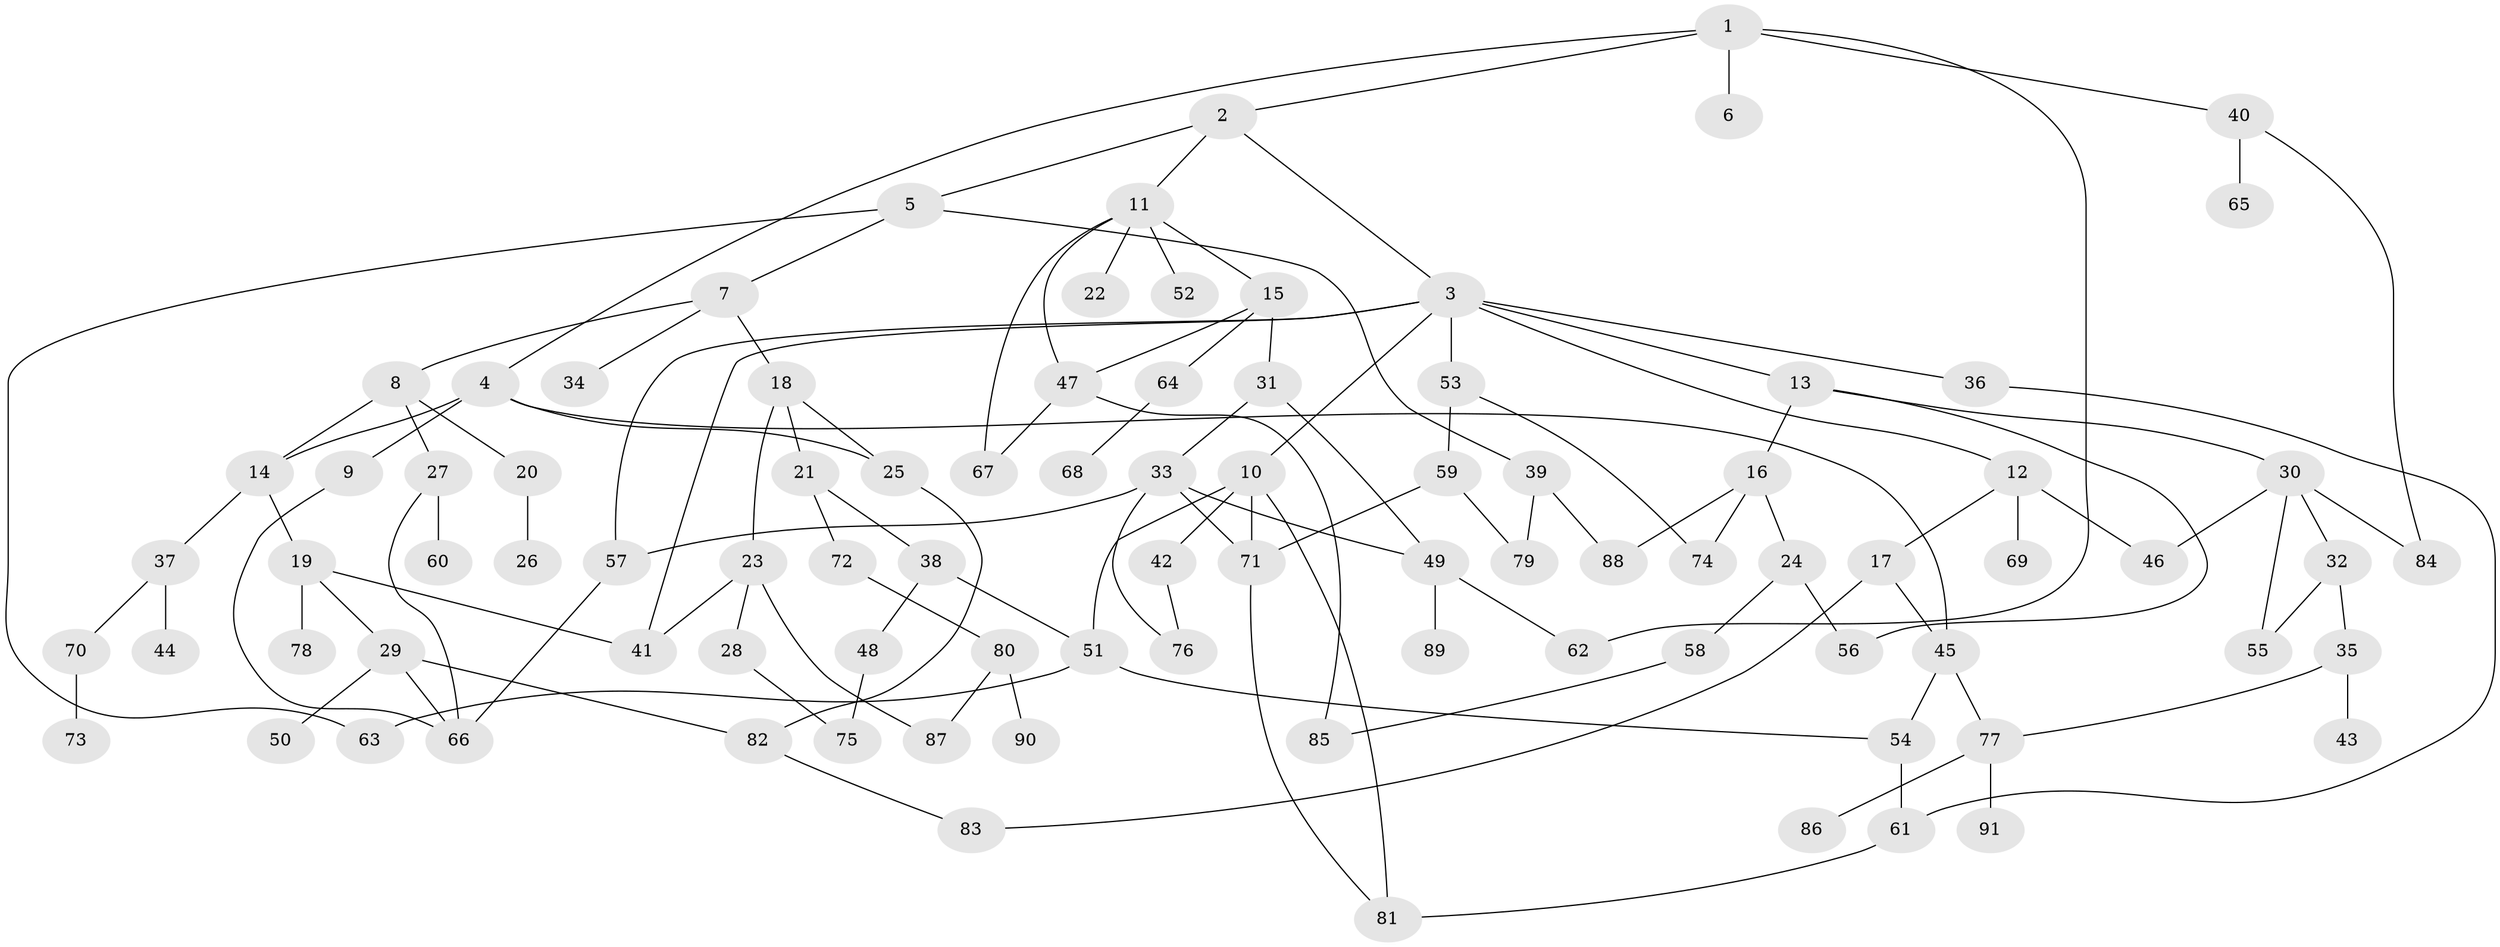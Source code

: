 // Generated by graph-tools (version 1.1) at 2025/42/03/09/25 04:42:08]
// undirected, 91 vertices, 125 edges
graph export_dot {
graph [start="1"]
  node [color=gray90,style=filled];
  1;
  2;
  3;
  4;
  5;
  6;
  7;
  8;
  9;
  10;
  11;
  12;
  13;
  14;
  15;
  16;
  17;
  18;
  19;
  20;
  21;
  22;
  23;
  24;
  25;
  26;
  27;
  28;
  29;
  30;
  31;
  32;
  33;
  34;
  35;
  36;
  37;
  38;
  39;
  40;
  41;
  42;
  43;
  44;
  45;
  46;
  47;
  48;
  49;
  50;
  51;
  52;
  53;
  54;
  55;
  56;
  57;
  58;
  59;
  60;
  61;
  62;
  63;
  64;
  65;
  66;
  67;
  68;
  69;
  70;
  71;
  72;
  73;
  74;
  75;
  76;
  77;
  78;
  79;
  80;
  81;
  82;
  83;
  84;
  85;
  86;
  87;
  88;
  89;
  90;
  91;
  1 -- 2;
  1 -- 4;
  1 -- 6;
  1 -- 40;
  1 -- 62;
  2 -- 3;
  2 -- 5;
  2 -- 11;
  3 -- 10;
  3 -- 12;
  3 -- 13;
  3 -- 36;
  3 -- 53;
  3 -- 57;
  3 -- 41;
  4 -- 9;
  4 -- 25;
  4 -- 45;
  4 -- 14;
  5 -- 7;
  5 -- 39;
  5 -- 63;
  7 -- 8;
  7 -- 18;
  7 -- 34;
  8 -- 14;
  8 -- 20;
  8 -- 27;
  9 -- 66;
  10 -- 42;
  10 -- 81;
  10 -- 71;
  10 -- 51;
  11 -- 15;
  11 -- 22;
  11 -- 52;
  11 -- 67;
  11 -- 47;
  12 -- 17;
  12 -- 46;
  12 -- 69;
  13 -- 16;
  13 -- 30;
  13 -- 56;
  14 -- 19;
  14 -- 37;
  15 -- 31;
  15 -- 47;
  15 -- 64;
  16 -- 24;
  16 -- 74;
  16 -- 88;
  17 -- 83;
  17 -- 45;
  18 -- 21;
  18 -- 23;
  18 -- 25;
  19 -- 29;
  19 -- 41;
  19 -- 78;
  20 -- 26;
  21 -- 38;
  21 -- 72;
  23 -- 28;
  23 -- 41;
  23 -- 87;
  24 -- 58;
  24 -- 56;
  25 -- 82;
  27 -- 60;
  27 -- 66;
  28 -- 75;
  29 -- 50;
  29 -- 82;
  29 -- 66;
  30 -- 32;
  30 -- 46;
  30 -- 84;
  30 -- 55;
  31 -- 33;
  31 -- 49;
  32 -- 35;
  32 -- 55;
  33 -- 71;
  33 -- 76;
  33 -- 57;
  33 -- 49;
  35 -- 43;
  35 -- 77;
  36 -- 61;
  37 -- 44;
  37 -- 70;
  38 -- 48;
  38 -- 51;
  39 -- 88;
  39 -- 79;
  40 -- 65;
  40 -- 84;
  42 -- 76;
  45 -- 77;
  45 -- 54;
  47 -- 85;
  47 -- 67;
  48 -- 75;
  49 -- 62;
  49 -- 89;
  51 -- 54;
  51 -- 63;
  53 -- 59;
  53 -- 74;
  54 -- 61;
  57 -- 66;
  58 -- 85;
  59 -- 79;
  59 -- 71;
  61 -- 81;
  64 -- 68;
  70 -- 73;
  71 -- 81;
  72 -- 80;
  77 -- 86;
  77 -- 91;
  80 -- 87;
  80 -- 90;
  82 -- 83;
}
